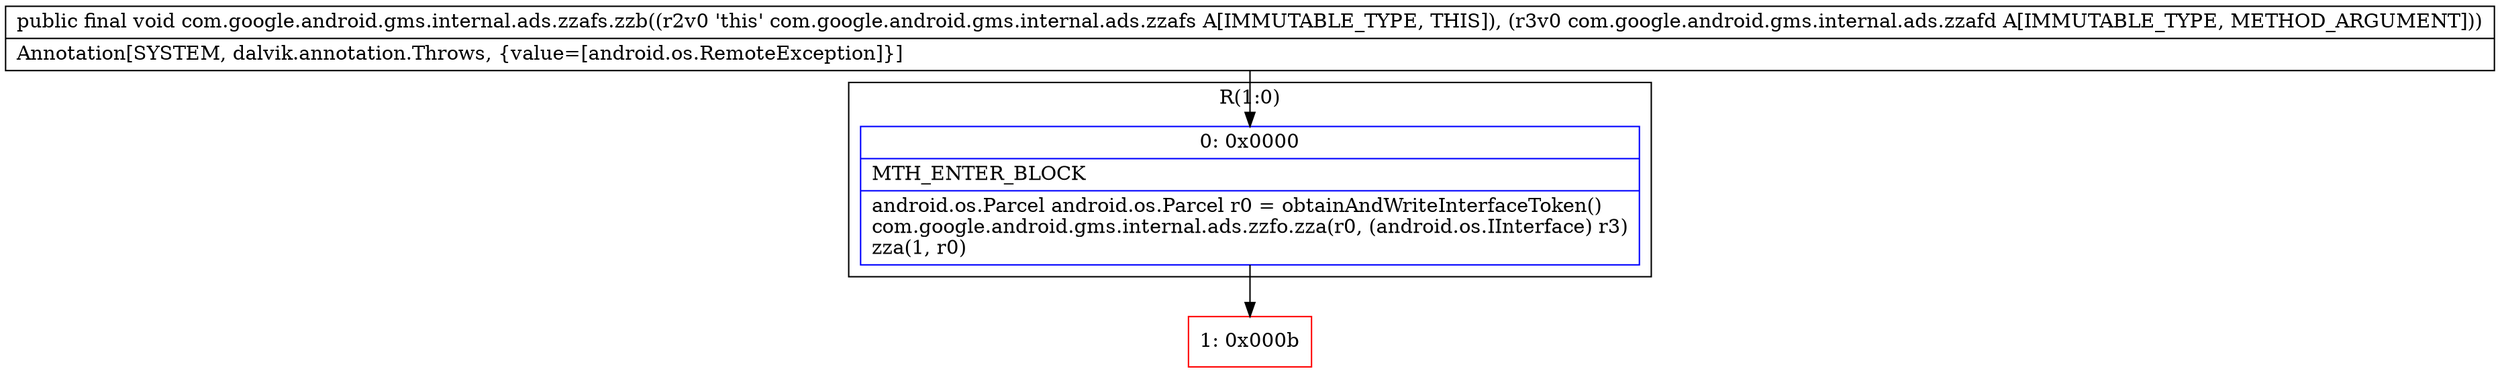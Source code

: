 digraph "CFG forcom.google.android.gms.internal.ads.zzafs.zzb(Lcom\/google\/android\/gms\/internal\/ads\/zzafd;)V" {
subgraph cluster_Region_182946959 {
label = "R(1:0)";
node [shape=record,color=blue];
Node_0 [shape=record,label="{0\:\ 0x0000|MTH_ENTER_BLOCK\l|android.os.Parcel android.os.Parcel r0 = obtainAndWriteInterfaceToken()\lcom.google.android.gms.internal.ads.zzfo.zza(r0, (android.os.IInterface) r3)\lzza(1, r0)\l}"];
}
Node_1 [shape=record,color=red,label="{1\:\ 0x000b}"];
MethodNode[shape=record,label="{public final void com.google.android.gms.internal.ads.zzafs.zzb((r2v0 'this' com.google.android.gms.internal.ads.zzafs A[IMMUTABLE_TYPE, THIS]), (r3v0 com.google.android.gms.internal.ads.zzafd A[IMMUTABLE_TYPE, METHOD_ARGUMENT]))  | Annotation[SYSTEM, dalvik.annotation.Throws, \{value=[android.os.RemoteException]\}]\l}"];
MethodNode -> Node_0;
Node_0 -> Node_1;
}

